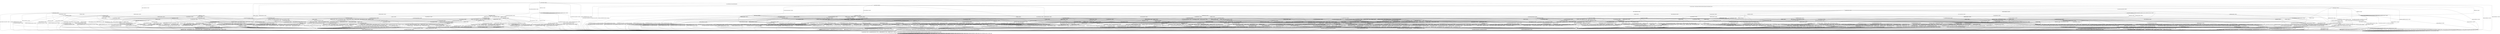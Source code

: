 digraph h16 {
s0 [label="s0"];
s1 [label="s1"];
s2 [label="s2"];
s3 [label="s3"];
s4 [label="s4"];
s5 [label="s5"];
s6 [label="s6"];
s7 [label="s7"];
s8 [label="s8"];
s9 [label="s9"];
s10 [label="s10"];
s11 [label="s11"];
s12 [label="s12"];
s13 [label="s13"];
s14 [label="s14"];
s15 [label="s15"];
s16 [label="s16"];
s17 [label="s17"];
s18 [label="s18"];
s19 [label="s19"];
s20 [label="s20"];
s21 [label="s21"];
s22 [label="s22"];
s23 [label="s23"];
s24 [label="s24"];
s25 [label="s25"];
s26 [label="s26"];
s27 [label="s27"];
s28 [label="s28"];
s29 [label="s29"];
s30 [label="s30"];
s31 [label="s31"];
s32 [label="s32"];
s33 [label="s33"];
s34 [label="s34"];
s35 [label="s35"];
s36 [label="s36"];
s37 [label="s37"];
s38 [label="s38"];
s39 [label="s39"];
s40 [label="s40"];
s41 [label="s41"];
s42 [label="s42"];
s43 [label="s43"];
s44 [label="s44"];
s45 [label="s45"];
s46 [label="s46"];
s47 [label="s47"];
s48 [label="s48"];
s49 [label="s49"];
s50 [label="s50"];
s51 [label="s51"];
s52 [label="s52"];
s53 [label="s53"];
s54 [label="s54"];
s55 [label="s55"];
s56 [label="s56"];
s57 [label="s57"];
s58 [label="s58"];
s59 [label="s59"];
s60 [label="s60"];
s61 [label="s61"];
s62 [label="s62"];
s63 [label="s63"];
s64 [label="s64"];
s65 [label="s65"];
s66 [label="s66"];
s67 [label="s67"];
s68 [label="s68"];
s69 [label="s69"];
s70 [label="s70"];
s71 [label="s71"];
s72 [label="s72"];
s73 [label="s73"];
s74 [label="s74"];
s75 [label="s75"];
s76 [label="s76"];
s77 [label="s77"];
s78 [label="s78"];
s79 [label="s79"];
s80 [label="s80"];
s81 [label="s81"];
s82 [label="s82"];
s83 [label="s83"];
s84 [label="s84"];
s85 [label="s85"];
s86 [label="s86"];
s87 [label="s87"];
s88 [label="s88"];
s89 [label="s89"];
s90 [label="s90"];
s91 [label="s91"];
s92 [label="s92"];
s93 [label="s93"];
s94 [label="s94"];
s95 [label="s95"];
s96 [label="s96"];
s97 [label="s97"];
s98 [label="s98"];
s99 [label="s99"];
s100 [label="s100"];
s101 [label="s101"];
s102 [label="s102"];
s103 [label="s103"];
s104 [label="s104"];
s0 -> s1 [label="RSA_CLIENT_HELLO / HELLO_VERIFY_REQUEST"];
s0 -> s2 [label="RSA_CLIENT_KEY_EXCHANGE / TIMEOUT"];
s0 -> s12 [label="CHANGE_CIPHER_SPEC / TIMEOUT"];
s0 -> s22 [label="FINISHED / TIMEOUT"];
s0 -> s0 [label="APPLICATION / TIMEOUT"];
s0 -> s70 [label="CERTIFICATE / TIMEOUT"];
s0 -> s43 [label="EMPTY_CERTIFICATE / TIMEOUT"];
s0 -> s22 [label="CERTIFICATE_VERIFY / TIMEOUT"];
s0 -> s6 [label="Alert(WARNING,CLOSE_NOTIFY) / TIMEOUT"];
s0 -> s6 [label="Alert(FATAL,UNEXPECTED_MESSAGE) / TIMEOUT"];
s1 -> s3 [label="RSA_CLIENT_HELLO / SERVER_HELLO,CERTIFICATE,CERTIFICATE_REQUEST,SERVER_HELLO_DONE"];
s1 -> s4 [label="RSA_CLIENT_KEY_EXCHANGE / TIMEOUT"];
s1 -> s12 [label="CHANGE_CIPHER_SPEC / TIMEOUT"];
s1 -> s8 [label="FINISHED / TIMEOUT"];
s1 -> s1 [label="APPLICATION / TIMEOUT"];
s1 -> s71 [label="CERTIFICATE / TIMEOUT"];
s1 -> s13 [label="EMPTY_CERTIFICATE / TIMEOUT"];
s1 -> s8 [label="CERTIFICATE_VERIFY / TIMEOUT"];
s1 -> s6 [label="Alert(WARNING,CLOSE_NOTIFY) / Alert(WARNING,CLOSE_NOTIFY)"];
s1 -> s6 [label="Alert(FATAL,UNEXPECTED_MESSAGE) / TIMEOUT"];
s2 -> s44 [label="RSA_CLIENT_HELLO / TIMEOUT"];
s2 -> s22 [label="RSA_CLIENT_KEY_EXCHANGE / TIMEOUT"];
s2 -> s11 [label="CHANGE_CIPHER_SPEC / TIMEOUT"];
s2 -> s58 [label="FINISHED / TIMEOUT"];
s2 -> s2 [label="APPLICATION / TIMEOUT"];
s2 -> s46 [label="CERTIFICATE / TIMEOUT"];
s2 -> s46 [label="EMPTY_CERTIFICATE / TIMEOUT"];
s2 -> s72 [label="CERTIFICATE_VERIFY / TIMEOUT"];
s2 -> s6 [label="Alert(WARNING,CLOSE_NOTIFY) / TIMEOUT"];
s2 -> s6 [label="Alert(FATAL,UNEXPECTED_MESSAGE) / TIMEOUT"];
s3 -> s6 [label="RSA_CLIENT_HELLO / Alert(FATAL,UNEXPECTED_MESSAGE)"];
s3 -> s14 [label="RSA_CLIENT_KEY_EXCHANGE / TIMEOUT"];
s3 -> s12 [label="CHANGE_CIPHER_SPEC / TIMEOUT"];
s3 -> s8 [label="FINISHED / TIMEOUT"];
s3 -> s3 [label="APPLICATION / TIMEOUT"];
s3 -> s71 [label="CERTIFICATE / TIMEOUT"];
s3 -> s9 [label="EMPTY_CERTIFICATE / TIMEOUT"];
s3 -> s8 [label="CERTIFICATE_VERIFY / TIMEOUT"];
s3 -> s6 [label="Alert(WARNING,CLOSE_NOTIFY) / Alert(WARNING,CLOSE_NOTIFY)"];
s3 -> s6 [label="Alert(FATAL,UNEXPECTED_MESSAGE) / TIMEOUT"];
s4 -> s27 [label="RSA_CLIENT_HELLO / TIMEOUT"];
s4 -> s8 [label="RSA_CLIENT_KEY_EXCHANGE / TIMEOUT"];
s4 -> s5 [label="CHANGE_CIPHER_SPEC / TIMEOUT"];
s4 -> s53 [label="FINISHED / TIMEOUT"];
s4 -> s4 [label="APPLICATION / TIMEOUT"];
s4 -> s47 [label="CERTIFICATE / TIMEOUT"];
s4 -> s47 [label="EMPTY_CERTIFICATE / TIMEOUT"];
s4 -> s73 [label="CERTIFICATE_VERIFY / TIMEOUT"];
s4 -> s6 [label="Alert(WARNING,CLOSE_NOTIFY) / Alert(WARNING,CLOSE_NOTIFY)"];
s4 -> s6 [label="Alert(FATAL,UNEXPECTED_MESSAGE) / TIMEOUT"];
s5 -> s6 [label="RSA_CLIENT_HELLO / Alert(FATAL,UNEXPECTED_MESSAGE)"];
s5 -> s6 [label="RSA_CLIENT_KEY_EXCHANGE / Alert(FATAL,UNEXPECTED_MESSAGE)"];
s5 -> s12 [label="CHANGE_CIPHER_SPEC / TIMEOUT"];
s5 -> s6 [label="FINISHED / Alert(FATAL,UNEXPECTED_MESSAGE)"];
s5 -> s5 [label="APPLICATION / TIMEOUT"];
s5 -> s6 [label="CERTIFICATE / Alert(FATAL,UNEXPECTED_MESSAGE)"];
s5 -> s6 [label="EMPTY_CERTIFICATE / Alert(FATAL,UNEXPECTED_MESSAGE)"];
s5 -> s6 [label="CERTIFICATE_VERIFY / Alert(FATAL,UNEXPECTED_MESSAGE)"];
s5 -> s5 [label="Alert(WARNING,CLOSE_NOTIFY) / TIMEOUT"];
s5 -> s5 [label="Alert(FATAL,UNEXPECTED_MESSAGE) / TIMEOUT"];
s6 -> s7 [label="RSA_CLIENT_HELLO / TIMEOUT"];
s6 -> s7 [label="RSA_CLIENT_KEY_EXCHANGE / TIMEOUT"];
s6 -> s7 [label="CHANGE_CIPHER_SPEC / TIMEOUT"];
s6 -> s7 [label="FINISHED / TIMEOUT"];
s6 -> s7 [label="APPLICATION / TIMEOUT"];
s6 -> s7 [label="CERTIFICATE / TIMEOUT"];
s6 -> s7 [label="EMPTY_CERTIFICATE / TIMEOUT"];
s6 -> s7 [label="CERTIFICATE_VERIFY / TIMEOUT"];
s6 -> s7 [label="Alert(WARNING,CLOSE_NOTIFY) / TIMEOUT"];
s6 -> s7 [label="Alert(FATAL,UNEXPECTED_MESSAGE) / TIMEOUT"];
s7 -> s7 [label="RSA_CLIENT_HELLO / SOCKET_CLOSED"];
s7 -> s7 [label="RSA_CLIENT_KEY_EXCHANGE / SOCKET_CLOSED"];
s7 -> s7 [label="CHANGE_CIPHER_SPEC / SOCKET_CLOSED"];
s7 -> s7 [label="FINISHED / SOCKET_CLOSED"];
s7 -> s7 [label="APPLICATION / SOCKET_CLOSED"];
s7 -> s7 [label="CERTIFICATE / SOCKET_CLOSED"];
s7 -> s7 [label="EMPTY_CERTIFICATE / SOCKET_CLOSED"];
s7 -> s7 [label="CERTIFICATE_VERIFY / SOCKET_CLOSED"];
s7 -> s7 [label="Alert(WARNING,CLOSE_NOTIFY) / SOCKET_CLOSED"];
s7 -> s7 [label="Alert(FATAL,UNEXPECTED_MESSAGE) / SOCKET_CLOSED"];
s8 -> s8 [label="RSA_CLIENT_HELLO / TIMEOUT"];
s8 -> s8 [label="RSA_CLIENT_KEY_EXCHANGE / TIMEOUT"];
s8 -> s12 [label="CHANGE_CIPHER_SPEC / TIMEOUT"];
s8 -> s8 [label="FINISHED / TIMEOUT"];
s8 -> s8 [label="APPLICATION / TIMEOUT"];
s8 -> s8 [label="CERTIFICATE / TIMEOUT"];
s8 -> s8 [label="EMPTY_CERTIFICATE / TIMEOUT"];
s8 -> s8 [label="CERTIFICATE_VERIFY / TIMEOUT"];
s8 -> s6 [label="Alert(WARNING,CLOSE_NOTIFY) / Alert(WARNING,CLOSE_NOTIFY)"];
s8 -> s6 [label="Alert(FATAL,UNEXPECTED_MESSAGE) / TIMEOUT"];
s9 -> s28 [label="RSA_CLIENT_HELLO / TIMEOUT"];
s9 -> s48 [label="RSA_CLIENT_KEY_EXCHANGE / TIMEOUT"];
s9 -> s10 [label="CHANGE_CIPHER_SPEC / TIMEOUT"];
s9 -> s54 [label="FINISHED / TIMEOUT"];
s9 -> s9 [label="APPLICATION / TIMEOUT"];
s9 -> s8 [label="CERTIFICATE / TIMEOUT"];
s9 -> s8 [label="EMPTY_CERTIFICATE / TIMEOUT"];
s9 -> s74 [label="CERTIFICATE_VERIFY / TIMEOUT"];
s9 -> s6 [label="Alert(WARNING,CLOSE_NOTIFY) / Alert(WARNING,CLOSE_NOTIFY)"];
s9 -> s6 [label="Alert(FATAL,UNEXPECTED_MESSAGE) / TIMEOUT"];
s10 -> s6 [label="RSA_CLIENT_HELLO / Alert(FATAL,BAD_CERTIFICATE)"];
s10 -> s6 [label="RSA_CLIENT_KEY_EXCHANGE / Alert(FATAL,BAD_CERTIFICATE)"];
s10 -> s12 [label="CHANGE_CIPHER_SPEC / TIMEOUT"];
s10 -> s6 [label="FINISHED / Alert(FATAL,BAD_CERTIFICATE)"];
s10 -> s10 [label="APPLICATION / TIMEOUT"];
s10 -> s6 [label="CERTIFICATE / Alert(FATAL,BAD_CERTIFICATE)"];
s10 -> s6 [label="EMPTY_CERTIFICATE / Alert(FATAL,BAD_CERTIFICATE)"];
s10 -> s6 [label="CERTIFICATE_VERIFY / Alert(FATAL,BAD_CERTIFICATE)"];
s10 -> s10 [label="Alert(WARNING,CLOSE_NOTIFY) / TIMEOUT"];
s10 -> s10 [label="Alert(FATAL,UNEXPECTED_MESSAGE) / TIMEOUT"];
s11 -> s6 [label="RSA_CLIENT_HELLO / TIMEOUT"];
s11 -> s6 [label="RSA_CLIENT_KEY_EXCHANGE / TIMEOUT"];
s11 -> s12 [label="CHANGE_CIPHER_SPEC / TIMEOUT"];
s11 -> s6 [label="FINISHED / TIMEOUT"];
s11 -> s11 [label="APPLICATION / TIMEOUT"];
s11 -> s6 [label="CERTIFICATE / TIMEOUT"];
s11 -> s6 [label="EMPTY_CERTIFICATE / TIMEOUT"];
s11 -> s6 [label="CERTIFICATE_VERIFY / TIMEOUT"];
s11 -> s11 [label="Alert(WARNING,CLOSE_NOTIFY) / TIMEOUT"];
s11 -> s11 [label="Alert(FATAL,UNEXPECTED_MESSAGE) / TIMEOUT"];
s12 -> s12 [label="RSA_CLIENT_HELLO / TIMEOUT"];
s12 -> s12 [label="RSA_CLIENT_KEY_EXCHANGE / TIMEOUT"];
s12 -> s12 [label="CHANGE_CIPHER_SPEC / TIMEOUT"];
s12 -> s12 [label="FINISHED / TIMEOUT"];
s12 -> s12 [label="APPLICATION / TIMEOUT"];
s12 -> s12 [label="CERTIFICATE / TIMEOUT"];
s12 -> s12 [label="EMPTY_CERTIFICATE / TIMEOUT"];
s12 -> s12 [label="CERTIFICATE_VERIFY / TIMEOUT"];
s12 -> s12 [label="Alert(WARNING,CLOSE_NOTIFY) / TIMEOUT"];
s12 -> s12 [label="Alert(FATAL,UNEXPECTED_MESSAGE) / TIMEOUT"];
s13 -> s29 [label="RSA_CLIENT_HELLO / TIMEOUT"];
s13 -> s47 [label="RSA_CLIENT_KEY_EXCHANGE / TIMEOUT"];
s13 -> s5 [label="CHANGE_CIPHER_SPEC / TIMEOUT"];
s13 -> s55 [label="FINISHED / TIMEOUT"];
s13 -> s13 [label="APPLICATION / TIMEOUT"];
s13 -> s8 [label="CERTIFICATE / TIMEOUT"];
s13 -> s8 [label="EMPTY_CERTIFICATE / TIMEOUT"];
s13 -> s75 [label="CERTIFICATE_VERIFY / TIMEOUT"];
s13 -> s6 [label="Alert(WARNING,CLOSE_NOTIFY) / Alert(WARNING,CLOSE_NOTIFY)"];
s13 -> s6 [label="Alert(FATAL,UNEXPECTED_MESSAGE) / TIMEOUT"];
s14 -> s27 [label="RSA_CLIENT_HELLO / TIMEOUT"];
s14 -> s8 [label="RSA_CLIENT_KEY_EXCHANGE / TIMEOUT"];
s14 -> s15 [label="CHANGE_CIPHER_SPEC / TIMEOUT"];
s14 -> s53 [label="FINISHED / TIMEOUT"];
s14 -> s14 [label="APPLICATION / TIMEOUT"];
s14 -> s30 [label="CERTIFICATE / TIMEOUT"];
s14 -> s48 [label="EMPTY_CERTIFICATE / TIMEOUT"];
s14 -> s16 [label="CERTIFICATE_VERIFY / TIMEOUT"];
s14 -> s6 [label="Alert(WARNING,CLOSE_NOTIFY) / Alert(WARNING,CLOSE_NOTIFY)"];
s14 -> s6 [label="Alert(FATAL,UNEXPECTED_MESSAGE) / TIMEOUT"];
s15 -> s17 [label="RSA_CLIENT_HELLO / TIMEOUT"];
s15 -> s8 [label="RSA_CLIENT_KEY_EXCHANGE / TIMEOUT"];
s15 -> s12 [label="CHANGE_CIPHER_SPEC / TIMEOUT"];
s15 -> s18 [label="FINISHED / CHANGE_CIPHER_SPEC,FINISHED,CHANGE_CIPHER_SPEC,FINISHED"];
s15 -> s15 [label="APPLICATION / TIMEOUT"];
s15 -> s36 [label="CERTIFICATE / TIMEOUT"];
s15 -> s31 [label="EMPTY_CERTIFICATE / TIMEOUT"];
s15 -> s19 [label="CERTIFICATE_VERIFY / TIMEOUT"];
s15 -> s15 [label="Alert(WARNING,CLOSE_NOTIFY) / TIMEOUT"];
s15 -> s15 [label="Alert(FATAL,UNEXPECTED_MESSAGE) / TIMEOUT"];
s16 -> s16 [label="RSA_CLIENT_HELLO / TIMEOUT"];
s16 -> s8 [label="RSA_CLIENT_KEY_EXCHANGE / TIMEOUT"];
s16 -> s20 [label="CHANGE_CIPHER_SPEC / TIMEOUT"];
s16 -> s23 [label="FINISHED / TIMEOUT"];
s16 -> s16 [label="APPLICATION / TIMEOUT"];
s16 -> s21 [label="CERTIFICATE / TIMEOUT"];
s16 -> s21 [label="EMPTY_CERTIFICATE / TIMEOUT"];
s16 -> s8 [label="CERTIFICATE_VERIFY / TIMEOUT"];
s16 -> s6 [label="Alert(WARNING,CLOSE_NOTIFY) / Alert(WARNING,CLOSE_NOTIFY)"];
s16 -> s6 [label="Alert(FATAL,UNEXPECTED_MESSAGE) / TIMEOUT"];
s17 -> s8 [label="RSA_CLIENT_HELLO / TIMEOUT"];
s17 -> s8 [label="RSA_CLIENT_KEY_EXCHANGE / TIMEOUT"];
s17 -> s5 [label="CHANGE_CIPHER_SPEC / TIMEOUT"];
s17 -> s59 [label="FINISHED / TIMEOUT"];
s17 -> s8 [label="APPLICATION / TIMEOUT"];
s17 -> s37 [label="CERTIFICATE / TIMEOUT"];
s17 -> s37 [label="EMPTY_CERTIFICATE / TIMEOUT"];
s17 -> s17 [label="CERTIFICATE_VERIFY / TIMEOUT"];
s17 -> s6 [label="Alert(WARNING,CLOSE_NOTIFY) / Alert(WARNING,CLOSE_NOTIFY)"];
s17 -> s6 [label="Alert(FATAL,UNEXPECTED_MESSAGE) / TIMEOUT"];
s18 -> s18 [label="RSA_CLIENT_HELLO / TIMEOUT"];
s18 -> s18 [label="RSA_CLIENT_KEY_EXCHANGE / TIMEOUT"];
s18 -> s12 [label="CHANGE_CIPHER_SPEC / TIMEOUT"];
s18 -> s18 [label="FINISHED / TIMEOUT"];
s18 -> s6 [label="APPLICATION / APPLICATION"];
s18 -> s18 [label="CERTIFICATE / TIMEOUT"];
s18 -> s18 [label="EMPTY_CERTIFICATE / TIMEOUT"];
s18 -> s18 [label="CERTIFICATE_VERIFY / TIMEOUT"];
s18 -> s6 [label="Alert(WARNING,CLOSE_NOTIFY) / TIMEOUT"];
s18 -> s6 [label="Alert(FATAL,UNEXPECTED_MESSAGE) / TIMEOUT"];
s19 -> s19 [label="RSA_CLIENT_HELLO / TIMEOUT"];
s19 -> s8 [label="RSA_CLIENT_KEY_EXCHANGE / TIMEOUT"];
s19 -> s20 [label="CHANGE_CIPHER_SPEC / TIMEOUT"];
s19 -> s24 [label="FINISHED / TIMEOUT"];
s19 -> s8 [label="APPLICATION / TIMEOUT"];
s19 -> s25 [label="CERTIFICATE / TIMEOUT"];
s19 -> s25 [label="EMPTY_CERTIFICATE / TIMEOUT"];
s19 -> s8 [label="CERTIFICATE_VERIFY / TIMEOUT"];
s19 -> s6 [label="Alert(WARNING,CLOSE_NOTIFY) / Alert(WARNING,CLOSE_NOTIFY)"];
s19 -> s6 [label="Alert(FATAL,UNEXPECTED_MESSAGE) / TIMEOUT"];
s20 -> s6 [label="RSA_CLIENT_HELLO / Alert(FATAL,HANDSHAKE_FAILURE)"];
s20 -> s6 [label="RSA_CLIENT_KEY_EXCHANGE / Alert(FATAL,HANDSHAKE_FAILURE)"];
s20 -> s12 [label="CHANGE_CIPHER_SPEC / TIMEOUT"];
s20 -> s6 [label="FINISHED / Alert(FATAL,HANDSHAKE_FAILURE)"];
s20 -> s20 [label="APPLICATION / TIMEOUT"];
s20 -> s6 [label="CERTIFICATE / Alert(FATAL,HANDSHAKE_FAILURE)"];
s20 -> s6 [label="EMPTY_CERTIFICATE / Alert(FATAL,HANDSHAKE_FAILURE)"];
s20 -> s6 [label="CERTIFICATE_VERIFY / Alert(FATAL,HANDSHAKE_FAILURE)"];
s20 -> s20 [label="Alert(WARNING,CLOSE_NOTIFY) / TIMEOUT"];
s20 -> s20 [label="Alert(FATAL,UNEXPECTED_MESSAGE) / TIMEOUT"];
s21 -> s21 [label="RSA_CLIENT_HELLO / TIMEOUT"];
s21 -> s8 [label="RSA_CLIENT_KEY_EXCHANGE / TIMEOUT"];
s21 -> s20 [label="CHANGE_CIPHER_SPEC / TIMEOUT"];
s21 -> s26 [label="FINISHED / TIMEOUT"];
s21 -> s21 [label="APPLICATION / TIMEOUT"];
s21 -> s8 [label="CERTIFICATE / TIMEOUT"];
s21 -> s8 [label="EMPTY_CERTIFICATE / TIMEOUT"];
s21 -> s8 [label="CERTIFICATE_VERIFY / TIMEOUT"];
s21 -> s6 [label="Alert(WARNING,CLOSE_NOTIFY) / Alert(WARNING,CLOSE_NOTIFY)"];
s21 -> s6 [label="Alert(FATAL,UNEXPECTED_MESSAGE) / TIMEOUT"];
s22 -> s22 [label="RSA_CLIENT_HELLO / TIMEOUT"];
s22 -> s22 [label="RSA_CLIENT_KEY_EXCHANGE / TIMEOUT"];
s22 -> s12 [label="CHANGE_CIPHER_SPEC / TIMEOUT"];
s22 -> s22 [label="FINISHED / TIMEOUT"];
s22 -> s22 [label="APPLICATION / TIMEOUT"];
s22 -> s22 [label="CERTIFICATE / TIMEOUT"];
s22 -> s22 [label="EMPTY_CERTIFICATE / TIMEOUT"];
s22 -> s22 [label="CERTIFICATE_VERIFY / TIMEOUT"];
s22 -> s6 [label="Alert(WARNING,CLOSE_NOTIFY) / TIMEOUT"];
s22 -> s6 [label="Alert(FATAL,UNEXPECTED_MESSAGE) / TIMEOUT"];
s23 -> s32 [label="RSA_CLIENT_HELLO / TIMEOUT"];
s23 -> s8 [label="RSA_CLIENT_KEY_EXCHANGE / TIMEOUT"];
s23 -> s20 [label="CHANGE_CIPHER_SPEC / TIMEOUT"];
s23 -> s8 [label="FINISHED / TIMEOUT"];
s23 -> s23 [label="APPLICATION / TIMEOUT"];
s23 -> s26 [label="CERTIFICATE / TIMEOUT"];
s23 -> s26 [label="EMPTY_CERTIFICATE / TIMEOUT"];
s23 -> s8 [label="CERTIFICATE_VERIFY / TIMEOUT"];
s23 -> s6 [label="Alert(WARNING,CLOSE_NOTIFY) / Alert(WARNING,CLOSE_NOTIFY)"];
s23 -> s6 [label="Alert(FATAL,UNEXPECTED_MESSAGE) / TIMEOUT"];
s24 -> s32 [label="RSA_CLIENT_HELLO / TIMEOUT"];
s24 -> s8 [label="RSA_CLIENT_KEY_EXCHANGE / TIMEOUT"];
s24 -> s20 [label="CHANGE_CIPHER_SPEC / TIMEOUT"];
s24 -> s8 [label="FINISHED / TIMEOUT"];
s24 -> s8 [label="APPLICATION / TIMEOUT"];
s24 -> s26 [label="CERTIFICATE / TIMEOUT"];
s24 -> s26 [label="EMPTY_CERTIFICATE / TIMEOUT"];
s24 -> s8 [label="CERTIFICATE_VERIFY / TIMEOUT"];
s24 -> s6 [label="Alert(WARNING,CLOSE_NOTIFY) / Alert(WARNING,CLOSE_NOTIFY)"];
s24 -> s6 [label="Alert(FATAL,UNEXPECTED_MESSAGE) / TIMEOUT"];
s25 -> s25 [label="RSA_CLIENT_HELLO / TIMEOUT"];
s25 -> s8 [label="RSA_CLIENT_KEY_EXCHANGE / TIMEOUT"];
s25 -> s20 [label="CHANGE_CIPHER_SPEC / TIMEOUT"];
s25 -> s26 [label="FINISHED / TIMEOUT"];
s25 -> s8 [label="APPLICATION / TIMEOUT"];
s25 -> s8 [label="CERTIFICATE / TIMEOUT"];
s25 -> s8 [label="EMPTY_CERTIFICATE / TIMEOUT"];
s25 -> s8 [label="CERTIFICATE_VERIFY / TIMEOUT"];
s25 -> s6 [label="Alert(WARNING,CLOSE_NOTIFY) / Alert(WARNING,CLOSE_NOTIFY)"];
s25 -> s6 [label="Alert(FATAL,UNEXPECTED_MESSAGE) / TIMEOUT"];
s26 -> s33 [label="RSA_CLIENT_HELLO / TIMEOUT"];
s26 -> s8 [label="RSA_CLIENT_KEY_EXCHANGE / TIMEOUT"];
s26 -> s20 [label="CHANGE_CIPHER_SPEC / TIMEOUT"];
s26 -> s8 [label="FINISHED / TIMEOUT"];
s26 -> s26 [label="APPLICATION / TIMEOUT"];
s26 -> s8 [label="CERTIFICATE / TIMEOUT"];
s26 -> s8 [label="EMPTY_CERTIFICATE / TIMEOUT"];
s26 -> s8 [label="CERTIFICATE_VERIFY / TIMEOUT"];
s26 -> s6 [label="Alert(WARNING,CLOSE_NOTIFY) / Alert(WARNING,CLOSE_NOTIFY)"];
s26 -> s6 [label="Alert(FATAL,UNEXPECTED_MESSAGE) / TIMEOUT"];
s27 -> s8 [label="RSA_CLIENT_HELLO / TIMEOUT"];
s27 -> s8 [label="RSA_CLIENT_KEY_EXCHANGE / TIMEOUT"];
s27 -> s5 [label="CHANGE_CIPHER_SPEC / TIMEOUT"];
s27 -> s60 [label="FINISHED / TIMEOUT"];
s27 -> s27 [label="APPLICATION / TIMEOUT"];
s27 -> s49 [label="CERTIFICATE / TIMEOUT"];
s27 -> s49 [label="EMPTY_CERTIFICATE / TIMEOUT"];
s27 -> s76 [label="CERTIFICATE_VERIFY / TIMEOUT"];
s27 -> s6 [label="Alert(WARNING,CLOSE_NOTIFY) / Alert(WARNING,CLOSE_NOTIFY)"];
s27 -> s6 [label="Alert(FATAL,UNEXPECTED_MESSAGE) / TIMEOUT"];
s28 -> s8 [label="RSA_CLIENT_HELLO / TIMEOUT"];
s28 -> s50 [label="RSA_CLIENT_KEY_EXCHANGE / TIMEOUT"];
s28 -> s10 [label="CHANGE_CIPHER_SPEC / TIMEOUT"];
s28 -> s61 [label="FINISHED / TIMEOUT"];
s28 -> s28 [label="APPLICATION / TIMEOUT"];
s28 -> s8 [label="CERTIFICATE / TIMEOUT"];
s28 -> s8 [label="EMPTY_CERTIFICATE / TIMEOUT"];
s28 -> s77 [label="CERTIFICATE_VERIFY / TIMEOUT"];
s28 -> s6 [label="Alert(WARNING,CLOSE_NOTIFY) / Alert(WARNING,CLOSE_NOTIFY)"];
s28 -> s6 [label="Alert(FATAL,UNEXPECTED_MESSAGE) / TIMEOUT"];
s29 -> s8 [label="RSA_CLIENT_HELLO / TIMEOUT"];
s29 -> s49 [label="RSA_CLIENT_KEY_EXCHANGE / TIMEOUT"];
s29 -> s5 [label="CHANGE_CIPHER_SPEC / TIMEOUT"];
s29 -> s62 [label="FINISHED / TIMEOUT"];
s29 -> s29 [label="APPLICATION / TIMEOUT"];
s29 -> s8 [label="CERTIFICATE / TIMEOUT"];
s29 -> s8 [label="EMPTY_CERTIFICATE / TIMEOUT"];
s29 -> s78 [label="CERTIFICATE_VERIFY / TIMEOUT"];
s29 -> s6 [label="Alert(WARNING,CLOSE_NOTIFY) / Alert(WARNING,CLOSE_NOTIFY)"];
s29 -> s6 [label="Alert(FATAL,UNEXPECTED_MESSAGE) / TIMEOUT"];
s30 -> s49 [label="RSA_CLIENT_HELLO / TIMEOUT"];
s30 -> s8 [label="RSA_CLIENT_KEY_EXCHANGE / TIMEOUT"];
s30 -> s34 [label="CHANGE_CIPHER_SPEC / TIMEOUT"];
s30 -> s56 [label="FINISHED / TIMEOUT"];
s30 -> s30 [label="APPLICATION / TIMEOUT"];
s30 -> s8 [label="CERTIFICATE / TIMEOUT"];
s30 -> s8 [label="EMPTY_CERTIFICATE / TIMEOUT"];
s30 -> s104 [label="CERTIFICATE_VERIFY / TIMEOUT"];
s30 -> s6 [label="Alert(WARNING,CLOSE_NOTIFY) / Alert(WARNING,CLOSE_NOTIFY)"];
s30 -> s6 [label="Alert(FATAL,UNEXPECTED_MESSAGE) / TIMEOUT"];
s31 -> s38 [label="RSA_CLIENT_HELLO / TIMEOUT"];
s31 -> s8 [label="RSA_CLIENT_KEY_EXCHANGE / TIMEOUT"];
s31 -> s10 [label="CHANGE_CIPHER_SPEC / TIMEOUT"];
s31 -> s35 [label="FINISHED / TIMEOUT"];
s31 -> s8 [label="APPLICATION / TIMEOUT"];
s31 -> s8 [label="CERTIFICATE / TIMEOUT"];
s31 -> s8 [label="EMPTY_CERTIFICATE / TIMEOUT"];
s31 -> s45 [label="CERTIFICATE_VERIFY / TIMEOUT"];
s31 -> s6 [label="Alert(WARNING,CLOSE_NOTIFY) / Alert(WARNING,CLOSE_NOTIFY)"];
s31 -> s6 [label="Alert(FATAL,UNEXPECTED_MESSAGE) / TIMEOUT"];
s32 -> s8 [label="RSA_CLIENT_HELLO / TIMEOUT"];
s32 -> s8 [label="RSA_CLIENT_KEY_EXCHANGE / TIMEOUT"];
s32 -> s20 [label="CHANGE_CIPHER_SPEC / TIMEOUT"];
s32 -> s8 [label="FINISHED / TIMEOUT"];
s32 -> s32 [label="APPLICATION / TIMEOUT"];
s32 -> s33 [label="CERTIFICATE / TIMEOUT"];
s32 -> s33 [label="EMPTY_CERTIFICATE / TIMEOUT"];
s32 -> s8 [label="CERTIFICATE_VERIFY / TIMEOUT"];
s32 -> s6 [label="Alert(WARNING,CLOSE_NOTIFY) / Alert(WARNING,CLOSE_NOTIFY)"];
s32 -> s6 [label="Alert(FATAL,UNEXPECTED_MESSAGE) / TIMEOUT"];
s33 -> s8 [label="RSA_CLIENT_HELLO / TIMEOUT"];
s33 -> s8 [label="RSA_CLIENT_KEY_EXCHANGE / TIMEOUT"];
s33 -> s20 [label="CHANGE_CIPHER_SPEC / TIMEOUT"];
s33 -> s8 [label="FINISHED / TIMEOUT"];
s33 -> s33 [label="APPLICATION / TIMEOUT"];
s33 -> s8 [label="CERTIFICATE / TIMEOUT"];
s33 -> s8 [label="EMPTY_CERTIFICATE / TIMEOUT"];
s33 -> s8 [label="CERTIFICATE_VERIFY / TIMEOUT"];
s33 -> s6 [label="Alert(WARNING,CLOSE_NOTIFY) / Alert(WARNING,CLOSE_NOTIFY)"];
s33 -> s6 [label="Alert(FATAL,UNEXPECTED_MESSAGE) / TIMEOUT"];
s34 -> s8 [label="RSA_CLIENT_HELLO / TIMEOUT"];
s34 -> s8 [label="RSA_CLIENT_KEY_EXCHANGE / TIMEOUT"];
s34 -> s12 [label="CHANGE_CIPHER_SPEC / TIMEOUT"];
s34 -> s18 [label="FINISHED / CHANGE_CIPHER_SPEC,FINISHED,CHANGE_CIPHER_SPEC,FINISHED"];
s34 -> s34 [label="APPLICATION / TIMEOUT"];
s34 -> s8 [label="CERTIFICATE / TIMEOUT"];
s34 -> s8 [label="EMPTY_CERTIFICATE / TIMEOUT"];
s34 -> s8 [label="CERTIFICATE_VERIFY / TIMEOUT"];
s34 -> s34 [label="Alert(WARNING,CLOSE_NOTIFY) / TIMEOUT"];
s34 -> s34 [label="Alert(FATAL,UNEXPECTED_MESSAGE) / TIMEOUT"];
s35 -> s35 [label="RSA_CLIENT_HELLO / TIMEOUT"];
s35 -> s8 [label="RSA_CLIENT_KEY_EXCHANGE / TIMEOUT"];
s35 -> s10 [label="CHANGE_CIPHER_SPEC / TIMEOUT"];
s35 -> s8 [label="FINISHED / TIMEOUT"];
s35 -> s8 [label="APPLICATION / TIMEOUT"];
s35 -> s8 [label="CERTIFICATE / TIMEOUT"];
s35 -> s8 [label="EMPTY_CERTIFICATE / TIMEOUT"];
s35 -> s57 [label="CERTIFICATE_VERIFY / TIMEOUT"];
s35 -> s6 [label="Alert(WARNING,CLOSE_NOTIFY) / Alert(WARNING,CLOSE_NOTIFY)"];
s35 -> s6 [label="Alert(FATAL,UNEXPECTED_MESSAGE) / TIMEOUT"];
s36 -> s37 [label="RSA_CLIENT_HELLO / TIMEOUT"];
s36 -> s8 [label="RSA_CLIENT_KEY_EXCHANGE / TIMEOUT"];
s36 -> s5 [label="CHANGE_CIPHER_SPEC / TIMEOUT"];
s36 -> s39 [label="FINISHED / TIMEOUT"];
s36 -> s8 [label="APPLICATION / TIMEOUT"];
s36 -> s8 [label="CERTIFICATE / TIMEOUT"];
s36 -> s8 [label="EMPTY_CERTIFICATE / TIMEOUT"];
s36 -> s36 [label="CERTIFICATE_VERIFY / TIMEOUT"];
s36 -> s6 [label="Alert(WARNING,CLOSE_NOTIFY) / Alert(WARNING,CLOSE_NOTIFY)"];
s36 -> s6 [label="Alert(FATAL,UNEXPECTED_MESSAGE) / TIMEOUT"];
s37 -> s8 [label="RSA_CLIENT_HELLO / TIMEOUT"];
s37 -> s8 [label="RSA_CLIENT_KEY_EXCHANGE / TIMEOUT"];
s37 -> s5 [label="CHANGE_CIPHER_SPEC / TIMEOUT"];
s37 -> s63 [label="FINISHED / TIMEOUT"];
s37 -> s8 [label="APPLICATION / TIMEOUT"];
s37 -> s8 [label="CERTIFICATE / TIMEOUT"];
s37 -> s8 [label="EMPTY_CERTIFICATE / TIMEOUT"];
s37 -> s79 [label="CERTIFICATE_VERIFY / TIMEOUT"];
s37 -> s6 [label="Alert(WARNING,CLOSE_NOTIFY) / Alert(WARNING,CLOSE_NOTIFY)"];
s37 -> s6 [label="Alert(FATAL,UNEXPECTED_MESSAGE) / TIMEOUT"];
s38 -> s8 [label="RSA_CLIENT_HELLO / TIMEOUT"];
s38 -> s8 [label="RSA_CLIENT_KEY_EXCHANGE / TIMEOUT"];
s38 -> s10 [label="CHANGE_CIPHER_SPEC / TIMEOUT"];
s38 -> s35 [label="FINISHED / TIMEOUT"];
s38 -> s8 [label="APPLICATION / TIMEOUT"];
s38 -> s8 [label="CERTIFICATE / TIMEOUT"];
s38 -> s8 [label="EMPTY_CERTIFICATE / TIMEOUT"];
s38 -> s80 [label="CERTIFICATE_VERIFY / TIMEOUT"];
s38 -> s6 [label="Alert(WARNING,CLOSE_NOTIFY) / Alert(WARNING,CLOSE_NOTIFY)"];
s38 -> s6 [label="Alert(FATAL,UNEXPECTED_MESSAGE) / TIMEOUT"];
s39 -> s39 [label="RSA_CLIENT_HELLO / TIMEOUT"];
s39 -> s8 [label="RSA_CLIENT_KEY_EXCHANGE / TIMEOUT"];
s39 -> s40 [label="CHANGE_CIPHER_SPEC / TIMEOUT"];
s39 -> s8 [label="FINISHED / TIMEOUT"];
s39 -> s8 [label="APPLICATION / TIMEOUT"];
s39 -> s8 [label="CERTIFICATE / TIMEOUT"];
s39 -> s8 [label="EMPTY_CERTIFICATE / TIMEOUT"];
s39 -> s41 [label="CERTIFICATE_VERIFY / TIMEOUT"];
s39 -> s6 [label="Alert(WARNING,CLOSE_NOTIFY) / Alert(WARNING,CLOSE_NOTIFY)"];
s39 -> s6 [label="Alert(FATAL,UNEXPECTED_MESSAGE) / TIMEOUT"];
s40 -> s12 [label="RSA_CLIENT_HELLO / CHANGE_CIPHER_SPEC,FINISHED,CHANGE_CIPHER_SPEC,FINISHED"];
s40 -> s12 [label="RSA_CLIENT_KEY_EXCHANGE / CHANGE_CIPHER_SPEC,UNKNOWN_MESSAGE,CHANGE_CIPHER_SPEC,UNKNOWN_MESSAGE"];
s40 -> s12 [label="CHANGE_CIPHER_SPEC / TIMEOUT"];
s40 -> s12 [label="FINISHED / CHANGE_CIPHER_SPEC,FINISHED,CHANGE_CIPHER_SPEC,FINISHED"];
s40 -> s40 [label="APPLICATION / TIMEOUT"];
s40 -> s12 [label="CERTIFICATE / CHANGE_CIPHER_SPEC,FINISHED,CHANGE_CIPHER_SPEC,FINISHED"];
s40 -> s12 [label="EMPTY_CERTIFICATE / CHANGE_CIPHER_SPEC,FINISHED,CHANGE_CIPHER_SPEC,FINISHED"];
s40 -> s12 [label="CERTIFICATE_VERIFY / CHANGE_CIPHER_SPEC,FINISHED,CHANGE_CIPHER_SPEC,FINISHED"];
s40 -> s40 [label="Alert(WARNING,CLOSE_NOTIFY) / TIMEOUT"];
s40 -> s40 [label="Alert(FATAL,UNEXPECTED_MESSAGE) / TIMEOUT"];
s41 -> s42 [label="RSA_CLIENT_HELLO / TIMEOUT"];
s41 -> s8 [label="RSA_CLIENT_KEY_EXCHANGE / TIMEOUT"];
s41 -> s40 [label="CHANGE_CIPHER_SPEC / TIMEOUT"];
s41 -> s8 [label="FINISHED / TIMEOUT"];
s41 -> s8 [label="APPLICATION / TIMEOUT"];
s41 -> s8 [label="CERTIFICATE / TIMEOUT"];
s41 -> s8 [label="EMPTY_CERTIFICATE / TIMEOUT"];
s41 -> s8 [label="CERTIFICATE_VERIFY / TIMEOUT"];
s41 -> s6 [label="Alert(WARNING,CLOSE_NOTIFY) / Alert(WARNING,CLOSE_NOTIFY)"];
s41 -> s6 [label="Alert(FATAL,UNEXPECTED_MESSAGE) / TIMEOUT"];
s42 -> s8 [label="RSA_CLIENT_HELLO / TIMEOUT"];
s42 -> s8 [label="RSA_CLIENT_KEY_EXCHANGE / TIMEOUT"];
s42 -> s40 [label="CHANGE_CIPHER_SPEC / TIMEOUT"];
s42 -> s8 [label="FINISHED / TIMEOUT"];
s42 -> s8 [label="APPLICATION / TIMEOUT"];
s42 -> s8 [label="CERTIFICATE / TIMEOUT"];
s42 -> s8 [label="EMPTY_CERTIFICATE / TIMEOUT"];
s42 -> s8 [label="CERTIFICATE_VERIFY / TIMEOUT"];
s42 -> s6 [label="Alert(WARNING,CLOSE_NOTIFY) / Alert(WARNING,CLOSE_NOTIFY)"];
s42 -> s6 [label="Alert(FATAL,UNEXPECTED_MESSAGE) / TIMEOUT"];
s43 -> s51 [label="RSA_CLIENT_HELLO / TIMEOUT"];
s43 -> s46 [label="RSA_CLIENT_KEY_EXCHANGE / TIMEOUT"];
s43 -> s11 [label="CHANGE_CIPHER_SPEC / TIMEOUT"];
s43 -> s64 [label="FINISHED / TIMEOUT"];
s43 -> s43 [label="APPLICATION / TIMEOUT"];
s43 -> s22 [label="CERTIFICATE / TIMEOUT"];
s43 -> s22 [label="EMPTY_CERTIFICATE / TIMEOUT"];
s43 -> s81 [label="CERTIFICATE_VERIFY / TIMEOUT"];
s43 -> s6 [label="Alert(WARNING,CLOSE_NOTIFY) / TIMEOUT"];
s43 -> s6 [label="Alert(FATAL,UNEXPECTED_MESSAGE) / TIMEOUT"];
s44 -> s22 [label="RSA_CLIENT_HELLO / TIMEOUT"];
s44 -> s22 [label="RSA_CLIENT_KEY_EXCHANGE / TIMEOUT"];
s44 -> s11 [label="CHANGE_CIPHER_SPEC / TIMEOUT"];
s44 -> s65 [label="FINISHED / TIMEOUT"];
s44 -> s44 [label="APPLICATION / TIMEOUT"];
s44 -> s52 [label="CERTIFICATE / TIMEOUT"];
s44 -> s52 [label="EMPTY_CERTIFICATE / TIMEOUT"];
s44 -> s82 [label="CERTIFICATE_VERIFY / TIMEOUT"];
s44 -> s6 [label="Alert(WARNING,CLOSE_NOTIFY) / TIMEOUT"];
s44 -> s6 [label="Alert(FATAL,UNEXPECTED_MESSAGE) / TIMEOUT"];
s45 -> s80 [label="RSA_CLIENT_HELLO / TIMEOUT"];
s45 -> s8 [label="RSA_CLIENT_KEY_EXCHANGE / TIMEOUT"];
s45 -> s10 [label="CHANGE_CIPHER_SPEC / TIMEOUT"];
s45 -> s57 [label="FINISHED / TIMEOUT"];
s45 -> s8 [label="APPLICATION / TIMEOUT"];
s45 -> s8 [label="CERTIFICATE / TIMEOUT"];
s45 -> s8 [label="EMPTY_CERTIFICATE / TIMEOUT"];
s45 -> s8 [label="CERTIFICATE_VERIFY / TIMEOUT"];
s45 -> s6 [label="Alert(WARNING,CLOSE_NOTIFY) / Alert(WARNING,CLOSE_NOTIFY)"];
s45 -> s6 [label="Alert(FATAL,UNEXPECTED_MESSAGE) / TIMEOUT"];
s46 -> s52 [label="RSA_CLIENT_HELLO / TIMEOUT"];
s46 -> s22 [label="RSA_CLIENT_KEY_EXCHANGE / TIMEOUT"];
s46 -> s11 [label="CHANGE_CIPHER_SPEC / TIMEOUT"];
s46 -> s66 [label="FINISHED / TIMEOUT"];
s46 -> s46 [label="APPLICATION / TIMEOUT"];
s46 -> s22 [label="CERTIFICATE / TIMEOUT"];
s46 -> s22 [label="EMPTY_CERTIFICATE / TIMEOUT"];
s46 -> s83 [label="CERTIFICATE_VERIFY / TIMEOUT"];
s46 -> s6 [label="Alert(WARNING,CLOSE_NOTIFY) / TIMEOUT"];
s46 -> s6 [label="Alert(FATAL,UNEXPECTED_MESSAGE) / TIMEOUT"];
s47 -> s49 [label="RSA_CLIENT_HELLO / TIMEOUT"];
s47 -> s8 [label="RSA_CLIENT_KEY_EXCHANGE / TIMEOUT"];
s47 -> s5 [label="CHANGE_CIPHER_SPEC / TIMEOUT"];
s47 -> s56 [label="FINISHED / TIMEOUT"];
s47 -> s47 [label="APPLICATION / TIMEOUT"];
s47 -> s8 [label="CERTIFICATE / TIMEOUT"];
s47 -> s8 [label="EMPTY_CERTIFICATE / TIMEOUT"];
s47 -> s84 [label="CERTIFICATE_VERIFY / TIMEOUT"];
s47 -> s6 [label="Alert(WARNING,CLOSE_NOTIFY) / Alert(WARNING,CLOSE_NOTIFY)"];
s47 -> s6 [label="Alert(FATAL,UNEXPECTED_MESSAGE) / TIMEOUT"];
s48 -> s50 [label="RSA_CLIENT_HELLO / TIMEOUT"];
s48 -> s8 [label="RSA_CLIENT_KEY_EXCHANGE / TIMEOUT"];
s48 -> s10 [label="CHANGE_CIPHER_SPEC / TIMEOUT"];
s48 -> s85 [label="FINISHED / TIMEOUT"];
s48 -> s48 [label="APPLICATION / TIMEOUT"];
s48 -> s8 [label="CERTIFICATE / TIMEOUT"];
s48 -> s8 [label="EMPTY_CERTIFICATE / TIMEOUT"];
s48 -> s86 [label="CERTIFICATE_VERIFY / TIMEOUT"];
s48 -> s6 [label="Alert(WARNING,CLOSE_NOTIFY) / Alert(WARNING,CLOSE_NOTIFY)"];
s48 -> s6 [label="Alert(FATAL,UNEXPECTED_MESSAGE) / TIMEOUT"];
s49 -> s8 [label="RSA_CLIENT_HELLO / TIMEOUT"];
s49 -> s8 [label="RSA_CLIENT_KEY_EXCHANGE / TIMEOUT"];
s49 -> s5 [label="CHANGE_CIPHER_SPEC / TIMEOUT"];
s49 -> s63 [label="FINISHED / TIMEOUT"];
s49 -> s49 [label="APPLICATION / TIMEOUT"];
s49 -> s8 [label="CERTIFICATE / TIMEOUT"];
s49 -> s8 [label="EMPTY_CERTIFICATE / TIMEOUT"];
s49 -> s87 [label="CERTIFICATE_VERIFY / TIMEOUT"];
s49 -> s6 [label="Alert(WARNING,CLOSE_NOTIFY) / Alert(WARNING,CLOSE_NOTIFY)"];
s49 -> s6 [label="Alert(FATAL,UNEXPECTED_MESSAGE) / TIMEOUT"];
s50 -> s8 [label="RSA_CLIENT_HELLO / TIMEOUT"];
s50 -> s8 [label="RSA_CLIENT_KEY_EXCHANGE / TIMEOUT"];
s50 -> s10 [label="CHANGE_CIPHER_SPEC / TIMEOUT"];
s50 -> s67 [label="FINISHED / TIMEOUT"];
s50 -> s50 [label="APPLICATION / TIMEOUT"];
s50 -> s8 [label="CERTIFICATE / TIMEOUT"];
s50 -> s8 [label="EMPTY_CERTIFICATE / TIMEOUT"];
s50 -> s80 [label="CERTIFICATE_VERIFY / TIMEOUT"];
s50 -> s6 [label="Alert(WARNING,CLOSE_NOTIFY) / Alert(WARNING,CLOSE_NOTIFY)"];
s50 -> s6 [label="Alert(FATAL,UNEXPECTED_MESSAGE) / TIMEOUT"];
s51 -> s22 [label="RSA_CLIENT_HELLO / TIMEOUT"];
s51 -> s52 [label="RSA_CLIENT_KEY_EXCHANGE / TIMEOUT"];
s51 -> s11 [label="CHANGE_CIPHER_SPEC / TIMEOUT"];
s51 -> s68 [label="FINISHED / TIMEOUT"];
s51 -> s51 [label="APPLICATION / TIMEOUT"];
s51 -> s22 [label="CERTIFICATE / TIMEOUT"];
s51 -> s22 [label="EMPTY_CERTIFICATE / TIMEOUT"];
s51 -> s88 [label="CERTIFICATE_VERIFY / TIMEOUT"];
s51 -> s6 [label="Alert(WARNING,CLOSE_NOTIFY) / TIMEOUT"];
s51 -> s6 [label="Alert(FATAL,UNEXPECTED_MESSAGE) / TIMEOUT"];
s52 -> s22 [label="RSA_CLIENT_HELLO / TIMEOUT"];
s52 -> s22 [label="RSA_CLIENT_KEY_EXCHANGE / TIMEOUT"];
s52 -> s11 [label="CHANGE_CIPHER_SPEC / TIMEOUT"];
s52 -> s69 [label="FINISHED / TIMEOUT"];
s52 -> s52 [label="APPLICATION / TIMEOUT"];
s52 -> s22 [label="CERTIFICATE / TIMEOUT"];
s52 -> s22 [label="EMPTY_CERTIFICATE / TIMEOUT"];
s52 -> s89 [label="CERTIFICATE_VERIFY / TIMEOUT"];
s52 -> s6 [label="Alert(WARNING,CLOSE_NOTIFY) / TIMEOUT"];
s52 -> s6 [label="Alert(FATAL,UNEXPECTED_MESSAGE) / TIMEOUT"];
s53 -> s60 [label="RSA_CLIENT_HELLO / TIMEOUT"];
s53 -> s8 [label="RSA_CLIENT_KEY_EXCHANGE / TIMEOUT"];
s53 -> s5 [label="CHANGE_CIPHER_SPEC / TIMEOUT"];
s53 -> s8 [label="FINISHED / TIMEOUT"];
s53 -> s53 [label="APPLICATION / TIMEOUT"];
s53 -> s56 [label="CERTIFICATE / TIMEOUT"];
s53 -> s56 [label="EMPTY_CERTIFICATE / TIMEOUT"];
s53 -> s90 [label="CERTIFICATE_VERIFY / TIMEOUT"];
s53 -> s6 [label="Alert(WARNING,CLOSE_NOTIFY) / Alert(WARNING,CLOSE_NOTIFY)"];
s53 -> s6 [label="Alert(FATAL,UNEXPECTED_MESSAGE) / TIMEOUT"];
s54 -> s61 [label="RSA_CLIENT_HELLO / TIMEOUT"];
s54 -> s85 [label="RSA_CLIENT_KEY_EXCHANGE / TIMEOUT"];
s54 -> s10 [label="CHANGE_CIPHER_SPEC / TIMEOUT"];
s54 -> s8 [label="FINISHED / TIMEOUT"];
s54 -> s54 [label="APPLICATION / TIMEOUT"];
s54 -> s8 [label="CERTIFICATE / TIMEOUT"];
s54 -> s8 [label="EMPTY_CERTIFICATE / TIMEOUT"];
s54 -> s91 [label="CERTIFICATE_VERIFY / TIMEOUT"];
s54 -> s6 [label="Alert(WARNING,CLOSE_NOTIFY) / Alert(WARNING,CLOSE_NOTIFY)"];
s54 -> s6 [label="Alert(FATAL,UNEXPECTED_MESSAGE) / TIMEOUT"];
s55 -> s62 [label="RSA_CLIENT_HELLO / TIMEOUT"];
s55 -> s56 [label="RSA_CLIENT_KEY_EXCHANGE / TIMEOUT"];
s55 -> s5 [label="CHANGE_CIPHER_SPEC / TIMEOUT"];
s55 -> s8 [label="FINISHED / TIMEOUT"];
s55 -> s55 [label="APPLICATION / TIMEOUT"];
s55 -> s8 [label="CERTIFICATE / TIMEOUT"];
s55 -> s8 [label="EMPTY_CERTIFICATE / TIMEOUT"];
s55 -> s92 [label="CERTIFICATE_VERIFY / TIMEOUT"];
s55 -> s6 [label="Alert(WARNING,CLOSE_NOTIFY) / Alert(WARNING,CLOSE_NOTIFY)"];
s55 -> s6 [label="Alert(FATAL,UNEXPECTED_MESSAGE) / TIMEOUT"];
s56 -> s63 [label="RSA_CLIENT_HELLO / TIMEOUT"];
s56 -> s8 [label="RSA_CLIENT_KEY_EXCHANGE / TIMEOUT"];
s56 -> s5 [label="CHANGE_CIPHER_SPEC / TIMEOUT"];
s56 -> s8 [label="FINISHED / TIMEOUT"];
s56 -> s56 [label="APPLICATION / TIMEOUT"];
s56 -> s8 [label="CERTIFICATE / TIMEOUT"];
s56 -> s8 [label="EMPTY_CERTIFICATE / TIMEOUT"];
s56 -> s93 [label="CERTIFICATE_VERIFY / TIMEOUT"];
s56 -> s6 [label="Alert(WARNING,CLOSE_NOTIFY) / Alert(WARNING,CLOSE_NOTIFY)"];
s56 -> s6 [label="Alert(FATAL,UNEXPECTED_MESSAGE) / TIMEOUT"];
s57 -> s94 [label="RSA_CLIENT_HELLO / TIMEOUT"];
s57 -> s8 [label="RSA_CLIENT_KEY_EXCHANGE / TIMEOUT"];
s57 -> s10 [label="CHANGE_CIPHER_SPEC / TIMEOUT"];
s57 -> s8 [label="FINISHED / TIMEOUT"];
s57 -> s57 [label="APPLICATION / TIMEOUT"];
s57 -> s8 [label="CERTIFICATE / TIMEOUT"];
s57 -> s8 [label="EMPTY_CERTIFICATE / TIMEOUT"];
s57 -> s8 [label="CERTIFICATE_VERIFY / TIMEOUT"];
s57 -> s6 [label="Alert(WARNING,CLOSE_NOTIFY) / Alert(WARNING,CLOSE_NOTIFY)"];
s57 -> s6 [label="Alert(FATAL,UNEXPECTED_MESSAGE) / TIMEOUT"];
s58 -> s65 [label="RSA_CLIENT_HELLO / TIMEOUT"];
s58 -> s22 [label="RSA_CLIENT_KEY_EXCHANGE / TIMEOUT"];
s58 -> s11 [label="CHANGE_CIPHER_SPEC / TIMEOUT"];
s58 -> s22 [label="FINISHED / TIMEOUT"];
s58 -> s58 [label="APPLICATION / TIMEOUT"];
s58 -> s66 [label="CERTIFICATE / TIMEOUT"];
s58 -> s66 [label="EMPTY_CERTIFICATE / TIMEOUT"];
s58 -> s95 [label="CERTIFICATE_VERIFY / TIMEOUT"];
s58 -> s6 [label="Alert(WARNING,CLOSE_NOTIFY) / TIMEOUT"];
s58 -> s6 [label="Alert(FATAL,UNEXPECTED_MESSAGE) / TIMEOUT"];
s59 -> s8 [label="RSA_CLIENT_HELLO / TIMEOUT"];
s59 -> s8 [label="RSA_CLIENT_KEY_EXCHANGE / TIMEOUT"];
s59 -> s5 [label="CHANGE_CIPHER_SPEC / TIMEOUT"];
s59 -> s8 [label="FINISHED / TIMEOUT"];
s59 -> s8 [label="APPLICATION / TIMEOUT"];
s59 -> s63 [label="CERTIFICATE / TIMEOUT"];
s59 -> s63 [label="EMPTY_CERTIFICATE / TIMEOUT"];
s59 -> s59 [label="CERTIFICATE_VERIFY / TIMEOUT"];
s59 -> s6 [label="Alert(WARNING,CLOSE_NOTIFY) / Alert(WARNING,CLOSE_NOTIFY)"];
s59 -> s6 [label="Alert(FATAL,UNEXPECTED_MESSAGE) / TIMEOUT"];
s60 -> s8 [label="RSA_CLIENT_HELLO / TIMEOUT"];
s60 -> s8 [label="RSA_CLIENT_KEY_EXCHANGE / TIMEOUT"];
s60 -> s5 [label="CHANGE_CIPHER_SPEC / TIMEOUT"];
s60 -> s8 [label="FINISHED / TIMEOUT"];
s60 -> s60 [label="APPLICATION / TIMEOUT"];
s60 -> s63 [label="CERTIFICATE / TIMEOUT"];
s60 -> s63 [label="EMPTY_CERTIFICATE / TIMEOUT"];
s60 -> s96 [label="CERTIFICATE_VERIFY / TIMEOUT"];
s60 -> s6 [label="Alert(WARNING,CLOSE_NOTIFY) / Alert(WARNING,CLOSE_NOTIFY)"];
s60 -> s6 [label="Alert(FATAL,UNEXPECTED_MESSAGE) / TIMEOUT"];
s61 -> s8 [label="RSA_CLIENT_HELLO / TIMEOUT"];
s61 -> s67 [label="RSA_CLIENT_KEY_EXCHANGE / TIMEOUT"];
s61 -> s10 [label="CHANGE_CIPHER_SPEC / TIMEOUT"];
s61 -> s8 [label="FINISHED / TIMEOUT"];
s61 -> s61 [label="APPLICATION / TIMEOUT"];
s61 -> s8 [label="CERTIFICATE / TIMEOUT"];
s61 -> s8 [label="EMPTY_CERTIFICATE / TIMEOUT"];
s61 -> s97 [label="CERTIFICATE_VERIFY / TIMEOUT"];
s61 -> s6 [label="Alert(WARNING,CLOSE_NOTIFY) / Alert(WARNING,CLOSE_NOTIFY)"];
s61 -> s6 [label="Alert(FATAL,UNEXPECTED_MESSAGE) / TIMEOUT"];
s62 -> s8 [label="RSA_CLIENT_HELLO / TIMEOUT"];
s62 -> s63 [label="RSA_CLIENT_KEY_EXCHANGE / TIMEOUT"];
s62 -> s5 [label="CHANGE_CIPHER_SPEC / TIMEOUT"];
s62 -> s8 [label="FINISHED / TIMEOUT"];
s62 -> s62 [label="APPLICATION / TIMEOUT"];
s62 -> s8 [label="CERTIFICATE / TIMEOUT"];
s62 -> s8 [label="EMPTY_CERTIFICATE / TIMEOUT"];
s62 -> s98 [label="CERTIFICATE_VERIFY / TIMEOUT"];
s62 -> s6 [label="Alert(WARNING,CLOSE_NOTIFY) / Alert(WARNING,CLOSE_NOTIFY)"];
s62 -> s6 [label="Alert(FATAL,UNEXPECTED_MESSAGE) / TIMEOUT"];
s63 -> s8 [label="RSA_CLIENT_HELLO / TIMEOUT"];
s63 -> s8 [label="RSA_CLIENT_KEY_EXCHANGE / TIMEOUT"];
s63 -> s5 [label="CHANGE_CIPHER_SPEC / TIMEOUT"];
s63 -> s8 [label="FINISHED / TIMEOUT"];
s63 -> s63 [label="APPLICATION / TIMEOUT"];
s63 -> s8 [label="CERTIFICATE / TIMEOUT"];
s63 -> s8 [label="EMPTY_CERTIFICATE / TIMEOUT"];
s63 -> s99 [label="CERTIFICATE_VERIFY / TIMEOUT"];
s63 -> s6 [label="Alert(WARNING,CLOSE_NOTIFY) / Alert(WARNING,CLOSE_NOTIFY)"];
s63 -> s6 [label="Alert(FATAL,UNEXPECTED_MESSAGE) / TIMEOUT"];
s64 -> s68 [label="RSA_CLIENT_HELLO / TIMEOUT"];
s64 -> s66 [label="RSA_CLIENT_KEY_EXCHANGE / TIMEOUT"];
s64 -> s11 [label="CHANGE_CIPHER_SPEC / TIMEOUT"];
s64 -> s22 [label="FINISHED / TIMEOUT"];
s64 -> s64 [label="APPLICATION / TIMEOUT"];
s64 -> s22 [label="CERTIFICATE / TIMEOUT"];
s64 -> s22 [label="EMPTY_CERTIFICATE / TIMEOUT"];
s64 -> s100 [label="CERTIFICATE_VERIFY / TIMEOUT"];
s64 -> s6 [label="Alert(WARNING,CLOSE_NOTIFY) / TIMEOUT"];
s64 -> s6 [label="Alert(FATAL,UNEXPECTED_MESSAGE) / TIMEOUT"];
s65 -> s22 [label="RSA_CLIENT_HELLO / TIMEOUT"];
s65 -> s22 [label="RSA_CLIENT_KEY_EXCHANGE / TIMEOUT"];
s65 -> s11 [label="CHANGE_CIPHER_SPEC / TIMEOUT"];
s65 -> s22 [label="FINISHED / TIMEOUT"];
s65 -> s65 [label="APPLICATION / TIMEOUT"];
s65 -> s69 [label="CERTIFICATE / TIMEOUT"];
s65 -> s69 [label="EMPTY_CERTIFICATE / TIMEOUT"];
s65 -> s101 [label="CERTIFICATE_VERIFY / TIMEOUT"];
s65 -> s6 [label="Alert(WARNING,CLOSE_NOTIFY) / TIMEOUT"];
s65 -> s6 [label="Alert(FATAL,UNEXPECTED_MESSAGE) / TIMEOUT"];
s66 -> s69 [label="RSA_CLIENT_HELLO / TIMEOUT"];
s66 -> s22 [label="RSA_CLIENT_KEY_EXCHANGE / TIMEOUT"];
s66 -> s11 [label="CHANGE_CIPHER_SPEC / TIMEOUT"];
s66 -> s22 [label="FINISHED / TIMEOUT"];
s66 -> s66 [label="APPLICATION / TIMEOUT"];
s66 -> s22 [label="CERTIFICATE / TIMEOUT"];
s66 -> s22 [label="EMPTY_CERTIFICATE / TIMEOUT"];
s66 -> s102 [label="CERTIFICATE_VERIFY / TIMEOUT"];
s66 -> s6 [label="Alert(WARNING,CLOSE_NOTIFY) / TIMEOUT"];
s66 -> s6 [label="Alert(FATAL,UNEXPECTED_MESSAGE) / TIMEOUT"];
s67 -> s8 [label="RSA_CLIENT_HELLO / TIMEOUT"];
s67 -> s8 [label="RSA_CLIENT_KEY_EXCHANGE / TIMEOUT"];
s67 -> s10 [label="CHANGE_CIPHER_SPEC / TIMEOUT"];
s67 -> s8 [label="FINISHED / TIMEOUT"];
s67 -> s67 [label="APPLICATION / TIMEOUT"];
s67 -> s8 [label="CERTIFICATE / TIMEOUT"];
s67 -> s8 [label="EMPTY_CERTIFICATE / TIMEOUT"];
s67 -> s94 [label="CERTIFICATE_VERIFY / TIMEOUT"];
s67 -> s6 [label="Alert(WARNING,CLOSE_NOTIFY) / Alert(WARNING,CLOSE_NOTIFY)"];
s67 -> s6 [label="Alert(FATAL,UNEXPECTED_MESSAGE) / TIMEOUT"];
s68 -> s22 [label="RSA_CLIENT_HELLO / TIMEOUT"];
s68 -> s69 [label="RSA_CLIENT_KEY_EXCHANGE / TIMEOUT"];
s68 -> s11 [label="CHANGE_CIPHER_SPEC / TIMEOUT"];
s68 -> s22 [label="FINISHED / TIMEOUT"];
s68 -> s68 [label="APPLICATION / TIMEOUT"];
s68 -> s22 [label="CERTIFICATE / TIMEOUT"];
s68 -> s22 [label="EMPTY_CERTIFICATE / TIMEOUT"];
s68 -> s68 [label="CERTIFICATE_VERIFY / TIMEOUT"];
s68 -> s6 [label="Alert(WARNING,CLOSE_NOTIFY) / TIMEOUT"];
s68 -> s6 [label="Alert(FATAL,UNEXPECTED_MESSAGE) / TIMEOUT"];
s69 -> s22 [label="RSA_CLIENT_HELLO / TIMEOUT"];
s69 -> s22 [label="RSA_CLIENT_KEY_EXCHANGE / TIMEOUT"];
s69 -> s11 [label="CHANGE_CIPHER_SPEC / TIMEOUT"];
s69 -> s22 [label="FINISHED / TIMEOUT"];
s69 -> s69 [label="APPLICATION / TIMEOUT"];
s69 -> s22 [label="CERTIFICATE / TIMEOUT"];
s69 -> s22 [label="EMPTY_CERTIFICATE / TIMEOUT"];
s69 -> s103 [label="CERTIFICATE_VERIFY / TIMEOUT"];
s69 -> s6 [label="Alert(WARNING,CLOSE_NOTIFY) / TIMEOUT"];
s69 -> s6 [label="Alert(FATAL,UNEXPECTED_MESSAGE) / TIMEOUT"];
s70 -> s70 [label="RSA_CLIENT_HELLO / TIMEOUT"];
s70 -> s70 [label="RSA_CLIENT_KEY_EXCHANGE / TIMEOUT"];
s70 -> s12 [label="CHANGE_CIPHER_SPEC / TIMEOUT"];
s70 -> s70 [label="FINISHED / TIMEOUT"];
s70 -> s70 [label="APPLICATION / TIMEOUT"];
s70 -> s22 [label="CERTIFICATE / TIMEOUT"];
s70 -> s22 [label="EMPTY_CERTIFICATE / TIMEOUT"];
s70 -> s81 [label="CERTIFICATE_VERIFY / TIMEOUT"];
s70 -> s6 [label="Alert(WARNING,CLOSE_NOTIFY) / TIMEOUT"];
s70 -> s6 [label="Alert(FATAL,UNEXPECTED_MESSAGE) / TIMEOUT"];
s71 -> s71 [label="RSA_CLIENT_HELLO / TIMEOUT"];
s71 -> s71 [label="RSA_CLIENT_KEY_EXCHANGE / TIMEOUT"];
s71 -> s12 [label="CHANGE_CIPHER_SPEC / TIMEOUT"];
s71 -> s71 [label="FINISHED / TIMEOUT"];
s71 -> s71 [label="APPLICATION / TIMEOUT"];
s71 -> s8 [label="CERTIFICATE / TIMEOUT"];
s71 -> s8 [label="EMPTY_CERTIFICATE / TIMEOUT"];
s71 -> s75 [label="CERTIFICATE_VERIFY / TIMEOUT"];
s71 -> s6 [label="Alert(WARNING,CLOSE_NOTIFY) / Alert(WARNING,CLOSE_NOTIFY)"];
s71 -> s6 [label="Alert(FATAL,UNEXPECTED_MESSAGE) / TIMEOUT"];
s72 -> s82 [label="RSA_CLIENT_HELLO / TIMEOUT"];
s72 -> s22 [label="RSA_CLIENT_KEY_EXCHANGE / TIMEOUT"];
s72 -> s11 [label="CHANGE_CIPHER_SPEC / TIMEOUT"];
s72 -> s95 [label="FINISHED / TIMEOUT"];
s72 -> s72 [label="APPLICATION / TIMEOUT"];
s72 -> s83 [label="CERTIFICATE / TIMEOUT"];
s72 -> s83 [label="EMPTY_CERTIFICATE / TIMEOUT"];
s72 -> s22 [label="CERTIFICATE_VERIFY / TIMEOUT"];
s72 -> s6 [label="Alert(WARNING,CLOSE_NOTIFY) / TIMEOUT"];
s72 -> s6 [label="Alert(FATAL,UNEXPECTED_MESSAGE) / TIMEOUT"];
s73 -> s76 [label="RSA_CLIENT_HELLO / TIMEOUT"];
s73 -> s8 [label="RSA_CLIENT_KEY_EXCHANGE / TIMEOUT"];
s73 -> s5 [label="CHANGE_CIPHER_SPEC / TIMEOUT"];
s73 -> s90 [label="FINISHED / TIMEOUT"];
s73 -> s73 [label="APPLICATION / TIMEOUT"];
s73 -> s84 [label="CERTIFICATE / TIMEOUT"];
s73 -> s84 [label="EMPTY_CERTIFICATE / TIMEOUT"];
s73 -> s8 [label="CERTIFICATE_VERIFY / TIMEOUT"];
s73 -> s6 [label="Alert(WARNING,CLOSE_NOTIFY) / Alert(WARNING,CLOSE_NOTIFY)"];
s73 -> s6 [label="Alert(FATAL,UNEXPECTED_MESSAGE) / TIMEOUT"];
s74 -> s77 [label="RSA_CLIENT_HELLO / TIMEOUT"];
s74 -> s86 [label="RSA_CLIENT_KEY_EXCHANGE / TIMEOUT"];
s74 -> s10 [label="CHANGE_CIPHER_SPEC / TIMEOUT"];
s74 -> s91 [label="FINISHED / TIMEOUT"];
s74 -> s74 [label="APPLICATION / TIMEOUT"];
s74 -> s8 [label="CERTIFICATE / TIMEOUT"];
s74 -> s8 [label="EMPTY_CERTIFICATE / TIMEOUT"];
s74 -> s8 [label="CERTIFICATE_VERIFY / TIMEOUT"];
s74 -> s6 [label="Alert(WARNING,CLOSE_NOTIFY) / Alert(WARNING,CLOSE_NOTIFY)"];
s74 -> s6 [label="Alert(FATAL,UNEXPECTED_MESSAGE) / TIMEOUT"];
s75 -> s78 [label="RSA_CLIENT_HELLO / TIMEOUT"];
s75 -> s84 [label="RSA_CLIENT_KEY_EXCHANGE / TIMEOUT"];
s75 -> s5 [label="CHANGE_CIPHER_SPEC / TIMEOUT"];
s75 -> s92 [label="FINISHED / TIMEOUT"];
s75 -> s75 [label="APPLICATION / TIMEOUT"];
s75 -> s8 [label="CERTIFICATE / TIMEOUT"];
s75 -> s8 [label="EMPTY_CERTIFICATE / TIMEOUT"];
s75 -> s8 [label="CERTIFICATE_VERIFY / TIMEOUT"];
s75 -> s6 [label="Alert(WARNING,CLOSE_NOTIFY) / Alert(WARNING,CLOSE_NOTIFY)"];
s75 -> s6 [label="Alert(FATAL,UNEXPECTED_MESSAGE) / TIMEOUT"];
s76 -> s8 [label="RSA_CLIENT_HELLO / TIMEOUT"];
s76 -> s8 [label="RSA_CLIENT_KEY_EXCHANGE / TIMEOUT"];
s76 -> s5 [label="CHANGE_CIPHER_SPEC / TIMEOUT"];
s76 -> s96 [label="FINISHED / TIMEOUT"];
s76 -> s76 [label="APPLICATION / TIMEOUT"];
s76 -> s87 [label="CERTIFICATE / TIMEOUT"];
s76 -> s87 [label="EMPTY_CERTIFICATE / TIMEOUT"];
s76 -> s8 [label="CERTIFICATE_VERIFY / TIMEOUT"];
s76 -> s6 [label="Alert(WARNING,CLOSE_NOTIFY) / Alert(WARNING,CLOSE_NOTIFY)"];
s76 -> s6 [label="Alert(FATAL,UNEXPECTED_MESSAGE) / TIMEOUT"];
s77 -> s8 [label="RSA_CLIENT_HELLO / TIMEOUT"];
s77 -> s80 [label="RSA_CLIENT_KEY_EXCHANGE / TIMEOUT"];
s77 -> s10 [label="CHANGE_CIPHER_SPEC / TIMEOUT"];
s77 -> s97 [label="FINISHED / TIMEOUT"];
s77 -> s77 [label="APPLICATION / TIMEOUT"];
s77 -> s8 [label="CERTIFICATE / TIMEOUT"];
s77 -> s8 [label="EMPTY_CERTIFICATE / TIMEOUT"];
s77 -> s8 [label="CERTIFICATE_VERIFY / TIMEOUT"];
s77 -> s6 [label="Alert(WARNING,CLOSE_NOTIFY) / Alert(WARNING,CLOSE_NOTIFY)"];
s77 -> s6 [label="Alert(FATAL,UNEXPECTED_MESSAGE) / TIMEOUT"];
s78 -> s8 [label="RSA_CLIENT_HELLO / TIMEOUT"];
s78 -> s87 [label="RSA_CLIENT_KEY_EXCHANGE / TIMEOUT"];
s78 -> s5 [label="CHANGE_CIPHER_SPEC / TIMEOUT"];
s78 -> s98 [label="FINISHED / TIMEOUT"];
s78 -> s78 [label="APPLICATION / TIMEOUT"];
s78 -> s8 [label="CERTIFICATE / TIMEOUT"];
s78 -> s8 [label="EMPTY_CERTIFICATE / TIMEOUT"];
s78 -> s8 [label="CERTIFICATE_VERIFY / TIMEOUT"];
s78 -> s6 [label="Alert(WARNING,CLOSE_NOTIFY) / Alert(WARNING,CLOSE_NOTIFY)"];
s78 -> s6 [label="Alert(FATAL,UNEXPECTED_MESSAGE) / TIMEOUT"];
s79 -> s8 [label="RSA_CLIENT_HELLO / TIMEOUT"];
s79 -> s8 [label="RSA_CLIENT_KEY_EXCHANGE / TIMEOUT"];
s79 -> s5 [label="CHANGE_CIPHER_SPEC / TIMEOUT"];
s79 -> s99 [label="FINISHED / TIMEOUT"];
s79 -> s8 [label="APPLICATION / TIMEOUT"];
s79 -> s8 [label="CERTIFICATE / TIMEOUT"];
s79 -> s8 [label="EMPTY_CERTIFICATE / TIMEOUT"];
s79 -> s8 [label="CERTIFICATE_VERIFY / TIMEOUT"];
s79 -> s6 [label="Alert(WARNING,CLOSE_NOTIFY) / Alert(WARNING,CLOSE_NOTIFY)"];
s79 -> s6 [label="Alert(FATAL,UNEXPECTED_MESSAGE) / TIMEOUT"];
s80 -> s8 [label="RSA_CLIENT_HELLO / TIMEOUT"];
s80 -> s8 [label="RSA_CLIENT_KEY_EXCHANGE / TIMEOUT"];
s80 -> s10 [label="CHANGE_CIPHER_SPEC / TIMEOUT"];
s80 -> s94 [label="FINISHED / TIMEOUT"];
s80 -> s80 [label="APPLICATION / TIMEOUT"];
s80 -> s8 [label="CERTIFICATE / TIMEOUT"];
s80 -> s8 [label="EMPTY_CERTIFICATE / TIMEOUT"];
s80 -> s8 [label="CERTIFICATE_VERIFY / TIMEOUT"];
s80 -> s6 [label="Alert(WARNING,CLOSE_NOTIFY) / Alert(WARNING,CLOSE_NOTIFY)"];
s80 -> s6 [label="Alert(FATAL,UNEXPECTED_MESSAGE) / TIMEOUT"];
s81 -> s88 [label="RSA_CLIENT_HELLO / TIMEOUT"];
s81 -> s83 [label="RSA_CLIENT_KEY_EXCHANGE / TIMEOUT"];
s81 -> s11 [label="CHANGE_CIPHER_SPEC / TIMEOUT"];
s81 -> s100 [label="FINISHED / TIMEOUT"];
s81 -> s81 [label="APPLICATION / TIMEOUT"];
s81 -> s22 [label="CERTIFICATE / TIMEOUT"];
s81 -> s22 [label="EMPTY_CERTIFICATE / TIMEOUT"];
s81 -> s22 [label="CERTIFICATE_VERIFY / TIMEOUT"];
s81 -> s6 [label="Alert(WARNING,CLOSE_NOTIFY) / TIMEOUT"];
s81 -> s6 [label="Alert(FATAL,UNEXPECTED_MESSAGE) / TIMEOUT"];
s82 -> s22 [label="RSA_CLIENT_HELLO / TIMEOUT"];
s82 -> s22 [label="RSA_CLIENT_KEY_EXCHANGE / TIMEOUT"];
s82 -> s11 [label="CHANGE_CIPHER_SPEC / TIMEOUT"];
s82 -> s101 [label="FINISHED / TIMEOUT"];
s82 -> s82 [label="APPLICATION / TIMEOUT"];
s82 -> s89 [label="CERTIFICATE / TIMEOUT"];
s82 -> s89 [label="EMPTY_CERTIFICATE / TIMEOUT"];
s82 -> s22 [label="CERTIFICATE_VERIFY / TIMEOUT"];
s82 -> s6 [label="Alert(WARNING,CLOSE_NOTIFY) / TIMEOUT"];
s82 -> s6 [label="Alert(FATAL,UNEXPECTED_MESSAGE) / TIMEOUT"];
s83 -> s89 [label="RSA_CLIENT_HELLO / TIMEOUT"];
s83 -> s22 [label="RSA_CLIENT_KEY_EXCHANGE / TIMEOUT"];
s83 -> s11 [label="CHANGE_CIPHER_SPEC / TIMEOUT"];
s83 -> s102 [label="FINISHED / TIMEOUT"];
s83 -> s83 [label="APPLICATION / TIMEOUT"];
s83 -> s22 [label="CERTIFICATE / TIMEOUT"];
s83 -> s22 [label="EMPTY_CERTIFICATE / TIMEOUT"];
s83 -> s22 [label="CERTIFICATE_VERIFY / TIMEOUT"];
s83 -> s6 [label="Alert(WARNING,CLOSE_NOTIFY) / TIMEOUT"];
s83 -> s6 [label="Alert(FATAL,UNEXPECTED_MESSAGE) / TIMEOUT"];
s84 -> s87 [label="RSA_CLIENT_HELLO / TIMEOUT"];
s84 -> s8 [label="RSA_CLIENT_KEY_EXCHANGE / TIMEOUT"];
s84 -> s5 [label="CHANGE_CIPHER_SPEC / TIMEOUT"];
s84 -> s93 [label="FINISHED / TIMEOUT"];
s84 -> s84 [label="APPLICATION / TIMEOUT"];
s84 -> s8 [label="CERTIFICATE / TIMEOUT"];
s84 -> s8 [label="EMPTY_CERTIFICATE / TIMEOUT"];
s84 -> s8 [label="CERTIFICATE_VERIFY / TIMEOUT"];
s84 -> s6 [label="Alert(WARNING,CLOSE_NOTIFY) / Alert(WARNING,CLOSE_NOTIFY)"];
s84 -> s6 [label="Alert(FATAL,UNEXPECTED_MESSAGE) / TIMEOUT"];
s85 -> s67 [label="RSA_CLIENT_HELLO / TIMEOUT"];
s85 -> s8 [label="RSA_CLIENT_KEY_EXCHANGE / TIMEOUT"];
s85 -> s10 [label="CHANGE_CIPHER_SPEC / TIMEOUT"];
s85 -> s8 [label="FINISHED / TIMEOUT"];
s85 -> s85 [label="APPLICATION / TIMEOUT"];
s85 -> s8 [label="CERTIFICATE / TIMEOUT"];
s85 -> s8 [label="EMPTY_CERTIFICATE / TIMEOUT"];
s85 -> s57 [label="CERTIFICATE_VERIFY / TIMEOUT"];
s85 -> s6 [label="Alert(WARNING,CLOSE_NOTIFY) / Alert(WARNING,CLOSE_NOTIFY)"];
s85 -> s6 [label="Alert(FATAL,UNEXPECTED_MESSAGE) / TIMEOUT"];
s86 -> s80 [label="RSA_CLIENT_HELLO / TIMEOUT"];
s86 -> s8 [label="RSA_CLIENT_KEY_EXCHANGE / TIMEOUT"];
s86 -> s10 [label="CHANGE_CIPHER_SPEC / TIMEOUT"];
s86 -> s57 [label="FINISHED / TIMEOUT"];
s86 -> s86 [label="APPLICATION / TIMEOUT"];
s86 -> s8 [label="CERTIFICATE / TIMEOUT"];
s86 -> s8 [label="EMPTY_CERTIFICATE / TIMEOUT"];
s86 -> s8 [label="CERTIFICATE_VERIFY / TIMEOUT"];
s86 -> s6 [label="Alert(WARNING,CLOSE_NOTIFY) / Alert(WARNING,CLOSE_NOTIFY)"];
s86 -> s6 [label="Alert(FATAL,UNEXPECTED_MESSAGE) / TIMEOUT"];
s87 -> s8 [label="RSA_CLIENT_HELLO / TIMEOUT"];
s87 -> s8 [label="RSA_CLIENT_KEY_EXCHANGE / TIMEOUT"];
s87 -> s5 [label="CHANGE_CIPHER_SPEC / TIMEOUT"];
s87 -> s99 [label="FINISHED / TIMEOUT"];
s87 -> s87 [label="APPLICATION / TIMEOUT"];
s87 -> s8 [label="CERTIFICATE / TIMEOUT"];
s87 -> s8 [label="EMPTY_CERTIFICATE / TIMEOUT"];
s87 -> s8 [label="CERTIFICATE_VERIFY / TIMEOUT"];
s87 -> s6 [label="Alert(WARNING,CLOSE_NOTIFY) / Alert(WARNING,CLOSE_NOTIFY)"];
s87 -> s6 [label="Alert(FATAL,UNEXPECTED_MESSAGE) / TIMEOUT"];
s88 -> s22 [label="RSA_CLIENT_HELLO / TIMEOUT"];
s88 -> s89 [label="RSA_CLIENT_KEY_EXCHANGE / TIMEOUT"];
s88 -> s11 [label="CHANGE_CIPHER_SPEC / TIMEOUT"];
s88 -> s68 [label="FINISHED / TIMEOUT"];
s88 -> s88 [label="APPLICATION / TIMEOUT"];
s88 -> s22 [label="CERTIFICATE / TIMEOUT"];
s88 -> s22 [label="EMPTY_CERTIFICATE / TIMEOUT"];
s88 -> s22 [label="CERTIFICATE_VERIFY / TIMEOUT"];
s88 -> s6 [label="Alert(WARNING,CLOSE_NOTIFY) / TIMEOUT"];
s88 -> s6 [label="Alert(FATAL,UNEXPECTED_MESSAGE) / TIMEOUT"];
s89 -> s22 [label="RSA_CLIENT_HELLO / TIMEOUT"];
s89 -> s22 [label="RSA_CLIENT_KEY_EXCHANGE / TIMEOUT"];
s89 -> s11 [label="CHANGE_CIPHER_SPEC / TIMEOUT"];
s89 -> s103 [label="FINISHED / TIMEOUT"];
s89 -> s89 [label="APPLICATION / TIMEOUT"];
s89 -> s22 [label="CERTIFICATE / TIMEOUT"];
s89 -> s22 [label="EMPTY_CERTIFICATE / TIMEOUT"];
s89 -> s22 [label="CERTIFICATE_VERIFY / TIMEOUT"];
s89 -> s6 [label="Alert(WARNING,CLOSE_NOTIFY) / TIMEOUT"];
s89 -> s6 [label="Alert(FATAL,UNEXPECTED_MESSAGE) / TIMEOUT"];
s90 -> s96 [label="RSA_CLIENT_HELLO / TIMEOUT"];
s90 -> s8 [label="RSA_CLIENT_KEY_EXCHANGE / TIMEOUT"];
s90 -> s5 [label="CHANGE_CIPHER_SPEC / TIMEOUT"];
s90 -> s8 [label="FINISHED / TIMEOUT"];
s90 -> s90 [label="APPLICATION / TIMEOUT"];
s90 -> s93 [label="CERTIFICATE / TIMEOUT"];
s90 -> s93 [label="EMPTY_CERTIFICATE / TIMEOUT"];
s90 -> s8 [label="CERTIFICATE_VERIFY / TIMEOUT"];
s90 -> s6 [label="Alert(WARNING,CLOSE_NOTIFY) / Alert(WARNING,CLOSE_NOTIFY)"];
s90 -> s6 [label="Alert(FATAL,UNEXPECTED_MESSAGE) / TIMEOUT"];
s91 -> s97 [label="RSA_CLIENT_HELLO / TIMEOUT"];
s91 -> s57 [label="RSA_CLIENT_KEY_EXCHANGE / TIMEOUT"];
s91 -> s10 [label="CHANGE_CIPHER_SPEC / TIMEOUT"];
s91 -> s8 [label="FINISHED / TIMEOUT"];
s91 -> s91 [label="APPLICATION / TIMEOUT"];
s91 -> s8 [label="CERTIFICATE / TIMEOUT"];
s91 -> s8 [label="EMPTY_CERTIFICATE / TIMEOUT"];
s91 -> s8 [label="CERTIFICATE_VERIFY / TIMEOUT"];
s91 -> s6 [label="Alert(WARNING,CLOSE_NOTIFY) / Alert(WARNING,CLOSE_NOTIFY)"];
s91 -> s6 [label="Alert(FATAL,UNEXPECTED_MESSAGE) / TIMEOUT"];
s92 -> s98 [label="RSA_CLIENT_HELLO / TIMEOUT"];
s92 -> s93 [label="RSA_CLIENT_KEY_EXCHANGE / TIMEOUT"];
s92 -> s5 [label="CHANGE_CIPHER_SPEC / TIMEOUT"];
s92 -> s8 [label="FINISHED / TIMEOUT"];
s92 -> s92 [label="APPLICATION / TIMEOUT"];
s92 -> s8 [label="CERTIFICATE / TIMEOUT"];
s92 -> s8 [label="EMPTY_CERTIFICATE / TIMEOUT"];
s92 -> s8 [label="CERTIFICATE_VERIFY / TIMEOUT"];
s92 -> s6 [label="Alert(WARNING,CLOSE_NOTIFY) / Alert(WARNING,CLOSE_NOTIFY)"];
s92 -> s6 [label="Alert(FATAL,UNEXPECTED_MESSAGE) / TIMEOUT"];
s93 -> s99 [label="RSA_CLIENT_HELLO / TIMEOUT"];
s93 -> s8 [label="RSA_CLIENT_KEY_EXCHANGE / TIMEOUT"];
s93 -> s5 [label="CHANGE_CIPHER_SPEC / TIMEOUT"];
s93 -> s8 [label="FINISHED / TIMEOUT"];
s93 -> s93 [label="APPLICATION / TIMEOUT"];
s93 -> s8 [label="CERTIFICATE / TIMEOUT"];
s93 -> s8 [label="EMPTY_CERTIFICATE / TIMEOUT"];
s93 -> s8 [label="CERTIFICATE_VERIFY / TIMEOUT"];
s93 -> s6 [label="Alert(WARNING,CLOSE_NOTIFY) / Alert(WARNING,CLOSE_NOTIFY)"];
s93 -> s6 [label="Alert(FATAL,UNEXPECTED_MESSAGE) / TIMEOUT"];
s94 -> s8 [label="RSA_CLIENT_HELLO / TIMEOUT"];
s94 -> s8 [label="RSA_CLIENT_KEY_EXCHANGE / TIMEOUT"];
s94 -> s10 [label="CHANGE_CIPHER_SPEC / TIMEOUT"];
s94 -> s8 [label="FINISHED / TIMEOUT"];
s94 -> s94 [label="APPLICATION / TIMEOUT"];
s94 -> s8 [label="CERTIFICATE / TIMEOUT"];
s94 -> s8 [label="EMPTY_CERTIFICATE / TIMEOUT"];
s94 -> s8 [label="CERTIFICATE_VERIFY / TIMEOUT"];
s94 -> s6 [label="Alert(WARNING,CLOSE_NOTIFY) / Alert(WARNING,CLOSE_NOTIFY)"];
s94 -> s6 [label="Alert(FATAL,UNEXPECTED_MESSAGE) / TIMEOUT"];
s95 -> s101 [label="RSA_CLIENT_HELLO / TIMEOUT"];
s95 -> s22 [label="RSA_CLIENT_KEY_EXCHANGE / TIMEOUT"];
s95 -> s11 [label="CHANGE_CIPHER_SPEC / TIMEOUT"];
s95 -> s22 [label="FINISHED / TIMEOUT"];
s95 -> s95 [label="APPLICATION / TIMEOUT"];
s95 -> s102 [label="CERTIFICATE / TIMEOUT"];
s95 -> s102 [label="EMPTY_CERTIFICATE / TIMEOUT"];
s95 -> s22 [label="CERTIFICATE_VERIFY / TIMEOUT"];
s95 -> s6 [label="Alert(WARNING,CLOSE_NOTIFY) / TIMEOUT"];
s95 -> s6 [label="Alert(FATAL,UNEXPECTED_MESSAGE) / TIMEOUT"];
s96 -> s8 [label="RSA_CLIENT_HELLO / TIMEOUT"];
s96 -> s8 [label="RSA_CLIENT_KEY_EXCHANGE / TIMEOUT"];
s96 -> s5 [label="CHANGE_CIPHER_SPEC / TIMEOUT"];
s96 -> s8 [label="FINISHED / TIMEOUT"];
s96 -> s96 [label="APPLICATION / TIMEOUT"];
s96 -> s99 [label="CERTIFICATE / TIMEOUT"];
s96 -> s99 [label="EMPTY_CERTIFICATE / TIMEOUT"];
s96 -> s8 [label="CERTIFICATE_VERIFY / TIMEOUT"];
s96 -> s6 [label="Alert(WARNING,CLOSE_NOTIFY) / Alert(WARNING,CLOSE_NOTIFY)"];
s96 -> s6 [label="Alert(FATAL,UNEXPECTED_MESSAGE) / TIMEOUT"];
s97 -> s8 [label="RSA_CLIENT_HELLO / TIMEOUT"];
s97 -> s94 [label="RSA_CLIENT_KEY_EXCHANGE / TIMEOUT"];
s97 -> s10 [label="CHANGE_CIPHER_SPEC / TIMEOUT"];
s97 -> s8 [label="FINISHED / TIMEOUT"];
s97 -> s97 [label="APPLICATION / TIMEOUT"];
s97 -> s8 [label="CERTIFICATE / TIMEOUT"];
s97 -> s8 [label="EMPTY_CERTIFICATE / TIMEOUT"];
s97 -> s8 [label="CERTIFICATE_VERIFY / TIMEOUT"];
s97 -> s6 [label="Alert(WARNING,CLOSE_NOTIFY) / Alert(WARNING,CLOSE_NOTIFY)"];
s97 -> s6 [label="Alert(FATAL,UNEXPECTED_MESSAGE) / TIMEOUT"];
s98 -> s8 [label="RSA_CLIENT_HELLO / TIMEOUT"];
s98 -> s99 [label="RSA_CLIENT_KEY_EXCHANGE / TIMEOUT"];
s98 -> s5 [label="CHANGE_CIPHER_SPEC / TIMEOUT"];
s98 -> s8 [label="FINISHED / TIMEOUT"];
s98 -> s98 [label="APPLICATION / TIMEOUT"];
s98 -> s8 [label="CERTIFICATE / TIMEOUT"];
s98 -> s8 [label="EMPTY_CERTIFICATE / TIMEOUT"];
s98 -> s8 [label="CERTIFICATE_VERIFY / TIMEOUT"];
s98 -> s6 [label="Alert(WARNING,CLOSE_NOTIFY) / Alert(WARNING,CLOSE_NOTIFY)"];
s98 -> s6 [label="Alert(FATAL,UNEXPECTED_MESSAGE) / TIMEOUT"];
s99 -> s8 [label="RSA_CLIENT_HELLO / TIMEOUT"];
s99 -> s8 [label="RSA_CLIENT_KEY_EXCHANGE / TIMEOUT"];
s99 -> s5 [label="CHANGE_CIPHER_SPEC / TIMEOUT"];
s99 -> s8 [label="FINISHED / TIMEOUT"];
s99 -> s99 [label="APPLICATION / TIMEOUT"];
s99 -> s8 [label="CERTIFICATE / TIMEOUT"];
s99 -> s8 [label="EMPTY_CERTIFICATE / TIMEOUT"];
s99 -> s8 [label="CERTIFICATE_VERIFY / TIMEOUT"];
s99 -> s6 [label="Alert(WARNING,CLOSE_NOTIFY) / Alert(WARNING,CLOSE_NOTIFY)"];
s99 -> s6 [label="Alert(FATAL,UNEXPECTED_MESSAGE) / TIMEOUT"];
s100 -> s68 [label="RSA_CLIENT_HELLO / TIMEOUT"];
s100 -> s102 [label="RSA_CLIENT_KEY_EXCHANGE / TIMEOUT"];
s100 -> s11 [label="CHANGE_CIPHER_SPEC / TIMEOUT"];
s100 -> s22 [label="FINISHED / TIMEOUT"];
s100 -> s100 [label="APPLICATION / TIMEOUT"];
s100 -> s22 [label="CERTIFICATE / TIMEOUT"];
s100 -> s22 [label="EMPTY_CERTIFICATE / TIMEOUT"];
s100 -> s22 [label="CERTIFICATE_VERIFY / TIMEOUT"];
s100 -> s6 [label="Alert(WARNING,CLOSE_NOTIFY) / TIMEOUT"];
s100 -> s6 [label="Alert(FATAL,UNEXPECTED_MESSAGE) / TIMEOUT"];
s101 -> s22 [label="RSA_CLIENT_HELLO / TIMEOUT"];
s101 -> s22 [label="RSA_CLIENT_KEY_EXCHANGE / TIMEOUT"];
s101 -> s11 [label="CHANGE_CIPHER_SPEC / TIMEOUT"];
s101 -> s22 [label="FINISHED / TIMEOUT"];
s101 -> s101 [label="APPLICATION / TIMEOUT"];
s101 -> s103 [label="CERTIFICATE / TIMEOUT"];
s101 -> s103 [label="EMPTY_CERTIFICATE / TIMEOUT"];
s101 -> s22 [label="CERTIFICATE_VERIFY / TIMEOUT"];
s101 -> s6 [label="Alert(WARNING,CLOSE_NOTIFY) / TIMEOUT"];
s101 -> s6 [label="Alert(FATAL,UNEXPECTED_MESSAGE) / TIMEOUT"];
s102 -> s103 [label="RSA_CLIENT_HELLO / TIMEOUT"];
s102 -> s22 [label="RSA_CLIENT_KEY_EXCHANGE / TIMEOUT"];
s102 -> s11 [label="CHANGE_CIPHER_SPEC / TIMEOUT"];
s102 -> s22 [label="FINISHED / TIMEOUT"];
s102 -> s102 [label="APPLICATION / TIMEOUT"];
s102 -> s22 [label="CERTIFICATE / TIMEOUT"];
s102 -> s22 [label="EMPTY_CERTIFICATE / TIMEOUT"];
s102 -> s22 [label="CERTIFICATE_VERIFY / TIMEOUT"];
s102 -> s6 [label="Alert(WARNING,CLOSE_NOTIFY) / TIMEOUT"];
s102 -> s6 [label="Alert(FATAL,UNEXPECTED_MESSAGE) / TIMEOUT"];
s103 -> s22 [label="RSA_CLIENT_HELLO / TIMEOUT"];
s103 -> s22 [label="RSA_CLIENT_KEY_EXCHANGE / TIMEOUT"];
s103 -> s11 [label="CHANGE_CIPHER_SPEC / TIMEOUT"];
s103 -> s22 [label="FINISHED / TIMEOUT"];
s103 -> s103 [label="APPLICATION / TIMEOUT"];
s103 -> s22 [label="CERTIFICATE / TIMEOUT"];
s103 -> s22 [label="EMPTY_CERTIFICATE / TIMEOUT"];
s103 -> s22 [label="CERTIFICATE_VERIFY / TIMEOUT"];
s103 -> s6 [label="Alert(WARNING,CLOSE_NOTIFY) / TIMEOUT"];
s103 -> s6 [label="Alert(FATAL,UNEXPECTED_MESSAGE) / TIMEOUT"];
s104 -> s87 [label="RSA_CLIENT_HELLO / TIMEOUT"];
s104 -> s8 [label="RSA_CLIENT_KEY_EXCHANGE / TIMEOUT"];
s104 -> s34 [label="CHANGE_CIPHER_SPEC / TIMEOUT"];
s104 -> s93 [label="FINISHED / TIMEOUT"];
s104 -> s104 [label="APPLICATION / TIMEOUT"];
s104 -> s8 [label="CERTIFICATE / TIMEOUT"];
s104 -> s8 [label="EMPTY_CERTIFICATE / TIMEOUT"];
s104 -> s8 [label="CERTIFICATE_VERIFY / TIMEOUT"];
s104 -> s6 [label="Alert(WARNING,CLOSE_NOTIFY) / Alert(WARNING,CLOSE_NOTIFY)"];
s104 -> s6 [label="Alert(FATAL,UNEXPECTED_MESSAGE) / TIMEOUT"];
__start0 [shape=none, label=""];
__start0 -> s0 [label=""];
}
